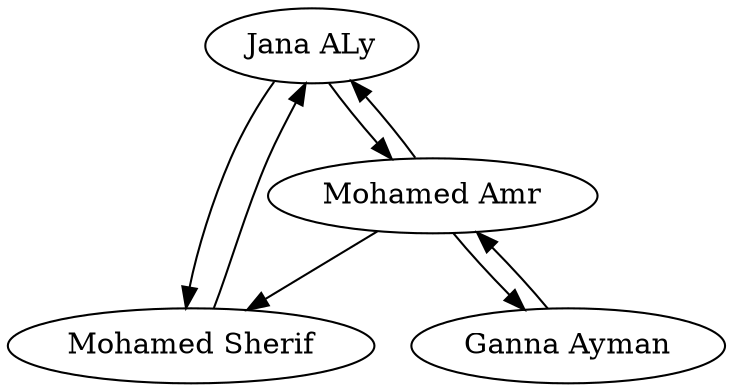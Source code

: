 digraph test{
"Jana ALy" -> "Mohamed Amr"
"Jana ALy" -> "Mohamed Sherif"
"Mohamed Amr" -> "Jana ALy"
"Mohamed Amr" -> "Ganna Ayman"
"Mohamed Amr" -> "Mohamed Sherif"
"Mohamed Sherif" -> "Jana ALy"
"Ganna Ayman" -> "Mohamed Amr"
}